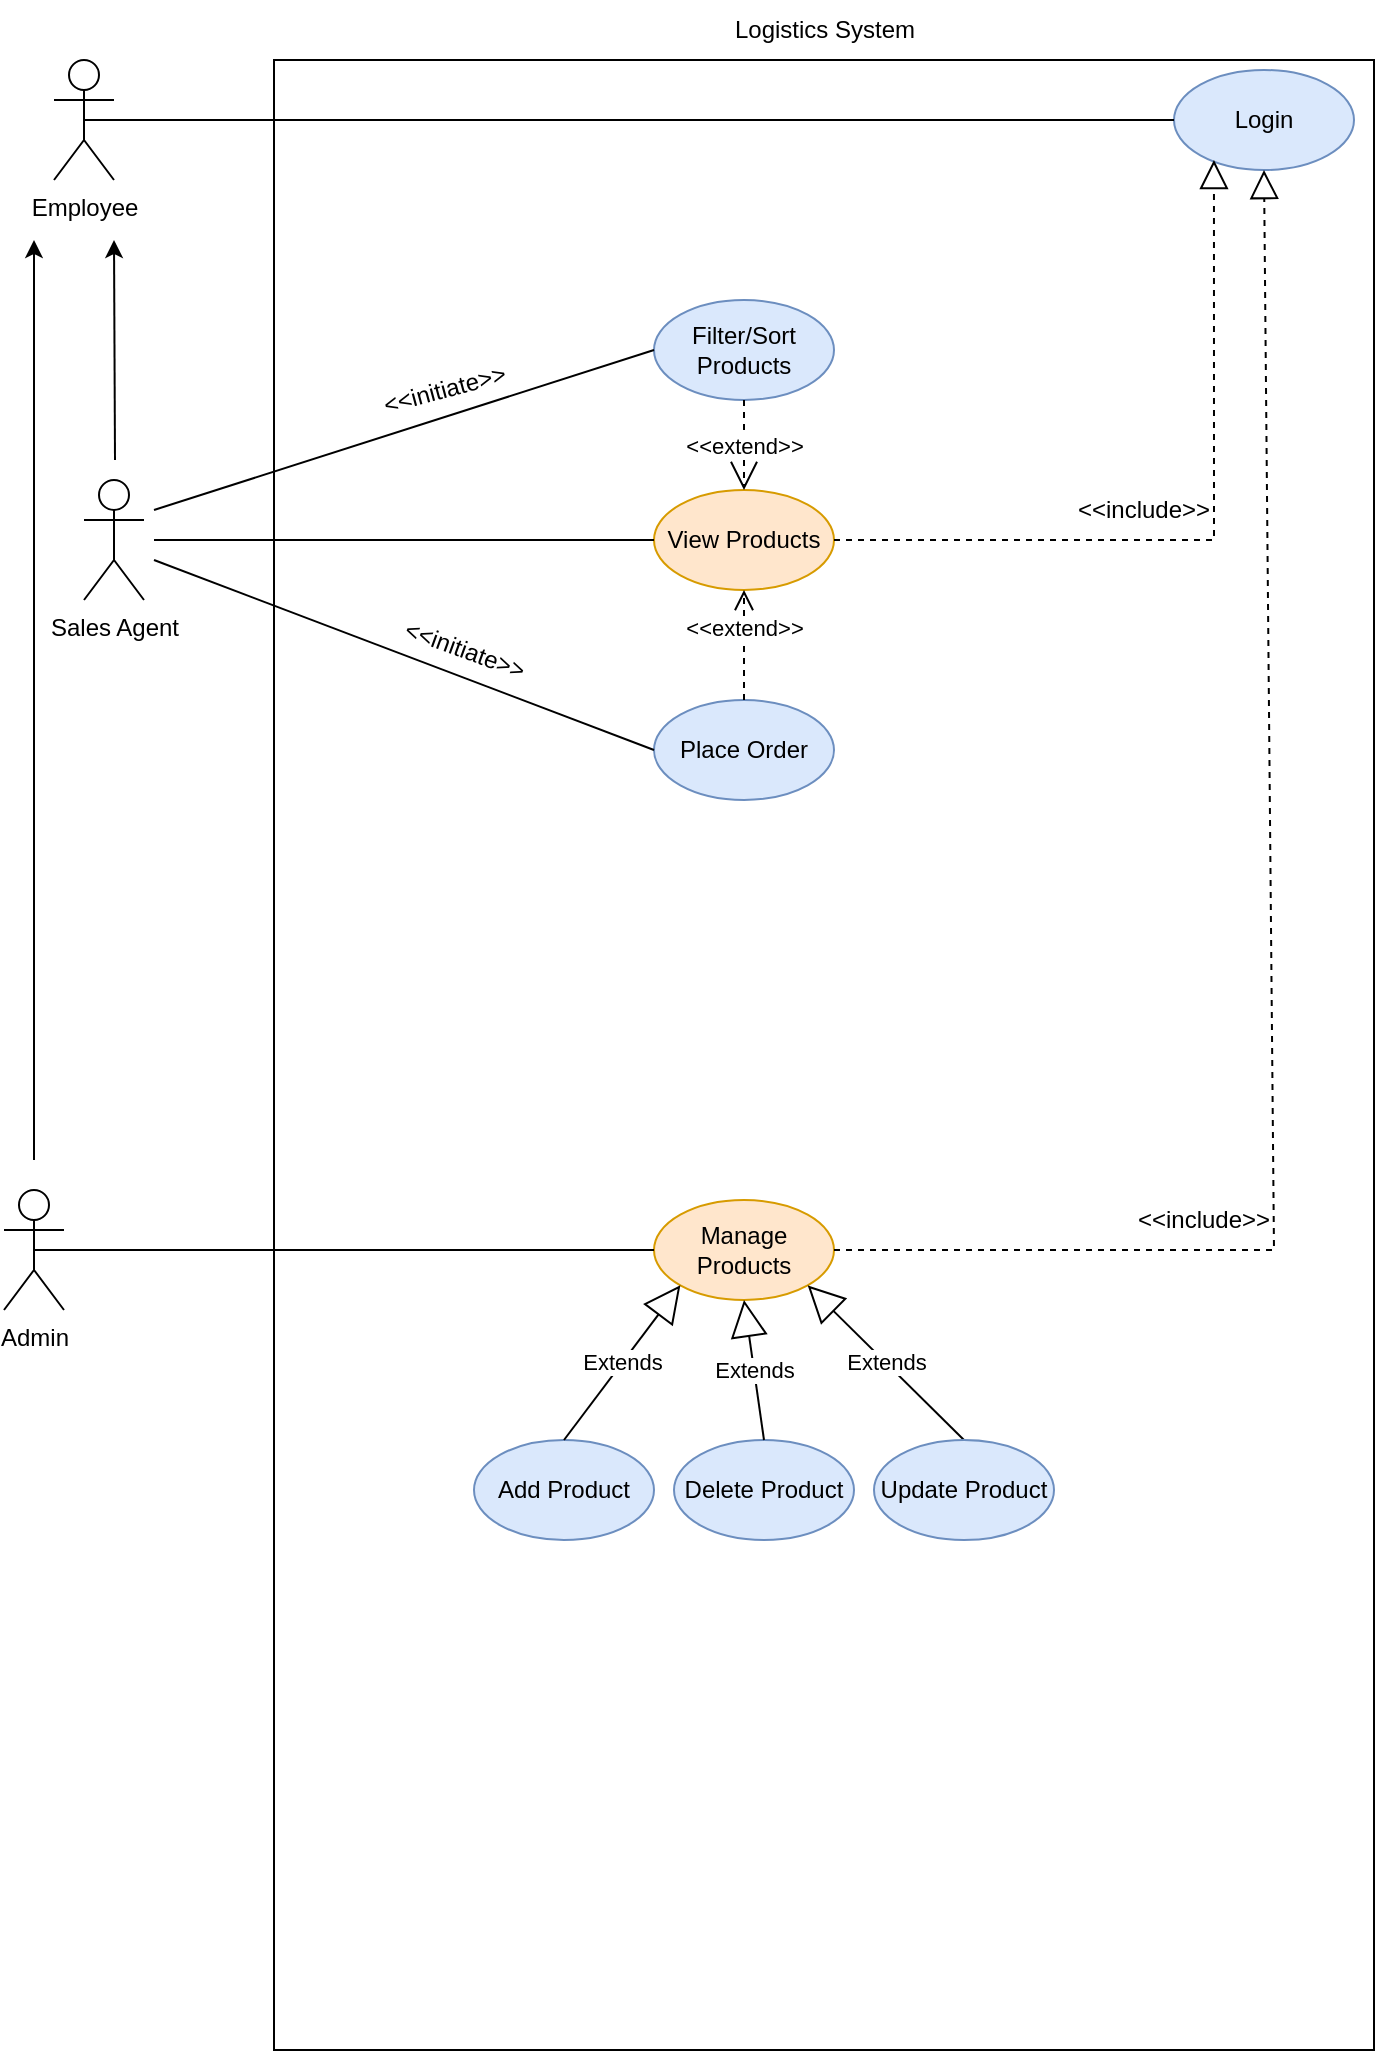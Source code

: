 <mxfile version="24.0.7" type="device">
  <diagram name="Page-1" id="PL5kagcS-QbFByonB-EG">
    <mxGraphModel dx="989" dy="558" grid="1" gridSize="10" guides="1" tooltips="1" connect="1" arrows="1" fold="1" page="1" pageScale="1" pageWidth="850" pageHeight="1100" math="0" shadow="0">
      <root>
        <mxCell id="0" />
        <mxCell id="1" parent="0" />
        <mxCell id="EeDvjPlZpaN--JR_k7qJ-1" value="Employee" style="shape=umlActor;verticalLabelPosition=bottom;verticalAlign=top;html=1;outlineConnect=0;" vertex="1" parent="1">
          <mxGeometry x="90" y="40" width="30" height="60" as="geometry" />
        </mxCell>
        <mxCell id="EeDvjPlZpaN--JR_k7qJ-2" value="" style="endArrow=classic;html=1;rounded=0;" edge="1" parent="1">
          <mxGeometry width="50" height="50" relative="1" as="geometry">
            <mxPoint x="120.5" y="240" as="sourcePoint" />
            <mxPoint x="120" y="130" as="targetPoint" />
          </mxGeometry>
        </mxCell>
        <mxCell id="EeDvjPlZpaN--JR_k7qJ-4" value="Sales Agent" style="shape=umlActor;verticalLabelPosition=bottom;verticalAlign=top;html=1;outlineConnect=0;" vertex="1" parent="1">
          <mxGeometry x="105" y="250" width="30" height="60" as="geometry" />
        </mxCell>
        <mxCell id="EeDvjPlZpaN--JR_k7qJ-7" value="" style="endArrow=classic;html=1;rounded=0;" edge="1" parent="1">
          <mxGeometry width="50" height="50" relative="1" as="geometry">
            <mxPoint x="80" y="590" as="sourcePoint" />
            <mxPoint x="80" y="130" as="targetPoint" />
          </mxGeometry>
        </mxCell>
        <mxCell id="EeDvjPlZpaN--JR_k7qJ-8" value="Admin" style="shape=umlActor;verticalLabelPosition=bottom;verticalAlign=top;html=1;outlineConnect=0;" vertex="1" parent="1">
          <mxGeometry x="65" y="605" width="30" height="60" as="geometry" />
        </mxCell>
        <mxCell id="EeDvjPlZpaN--JR_k7qJ-10" value="" style="rounded=0;whiteSpace=wrap;html=1;" vertex="1" parent="1">
          <mxGeometry x="200" y="40" width="550" height="995" as="geometry" />
        </mxCell>
        <mxCell id="EeDvjPlZpaN--JR_k7qJ-11" value="Logistics System" style="text;html=1;align=center;verticalAlign=middle;whiteSpace=wrap;rounded=0;" vertex="1" parent="1">
          <mxGeometry x="422.5" y="10" width="105" height="30" as="geometry" />
        </mxCell>
        <mxCell id="EeDvjPlZpaN--JR_k7qJ-15" value="Login" style="ellipse;whiteSpace=wrap;html=1;fillColor=#dae8fc;strokeColor=#6c8ebf;" vertex="1" parent="1">
          <mxGeometry x="650" y="45" width="90" height="50" as="geometry" />
        </mxCell>
        <mxCell id="EeDvjPlZpaN--JR_k7qJ-17" value="" style="endArrow=none;html=1;rounded=0;exitX=0.5;exitY=0.5;exitDx=0;exitDy=0;exitPerimeter=0;entryX=0;entryY=0.5;entryDx=0;entryDy=0;" edge="1" parent="1" source="EeDvjPlZpaN--JR_k7qJ-1" target="EeDvjPlZpaN--JR_k7qJ-15">
          <mxGeometry width="50" height="50" relative="1" as="geometry">
            <mxPoint x="440" y="200" as="sourcePoint" />
            <mxPoint x="490" y="150" as="targetPoint" />
          </mxGeometry>
        </mxCell>
        <mxCell id="EeDvjPlZpaN--JR_k7qJ-19" value="Manage Products" style="ellipse;whiteSpace=wrap;html=1;fillColor=#ffe6cc;strokeColor=#d79b00;" vertex="1" parent="1">
          <mxGeometry x="390" y="610" width="90" height="50" as="geometry" />
        </mxCell>
        <mxCell id="EeDvjPlZpaN--JR_k7qJ-20" value="" style="endArrow=none;html=1;rounded=0;entryX=0.5;entryY=0.5;entryDx=0;entryDy=0;entryPerimeter=0;exitX=0;exitY=0.5;exitDx=0;exitDy=0;" edge="1" parent="1" source="EeDvjPlZpaN--JR_k7qJ-19" target="EeDvjPlZpaN--JR_k7qJ-8">
          <mxGeometry width="50" height="50" relative="1" as="geometry">
            <mxPoint x="440" y="610" as="sourcePoint" />
            <mxPoint x="490" y="560" as="targetPoint" />
          </mxGeometry>
        </mxCell>
        <mxCell id="EeDvjPlZpaN--JR_k7qJ-21" value="" style="endArrow=block;dashed=1;endFill=0;endSize=12;html=1;rounded=0;exitX=1;exitY=0.5;exitDx=0;exitDy=0;entryX=0.5;entryY=1;entryDx=0;entryDy=0;" edge="1" parent="1" source="EeDvjPlZpaN--JR_k7qJ-19" target="EeDvjPlZpaN--JR_k7qJ-15">
          <mxGeometry width="160" relative="1" as="geometry">
            <mxPoint x="390" y="640" as="sourcePoint" />
            <mxPoint x="550" y="640" as="targetPoint" />
            <Array as="points">
              <mxPoint x="700" y="635" />
            </Array>
          </mxGeometry>
        </mxCell>
        <mxCell id="EeDvjPlZpaN--JR_k7qJ-22" value="&amp;lt;&amp;lt;include&amp;gt;&amp;gt;" style="text;html=1;align=center;verticalAlign=middle;whiteSpace=wrap;rounded=0;" vertex="1" parent="1">
          <mxGeometry x="630" y="605" width="70" height="30" as="geometry" />
        </mxCell>
        <mxCell id="EeDvjPlZpaN--JR_k7qJ-24" value="Add Product" style="ellipse;whiteSpace=wrap;html=1;fillColor=#dae8fc;strokeColor=#6c8ebf;" vertex="1" parent="1">
          <mxGeometry x="300" y="730" width="90" height="50" as="geometry" />
        </mxCell>
        <mxCell id="EeDvjPlZpaN--JR_k7qJ-25" value="Extends" style="endArrow=block;endSize=16;endFill=0;html=1;rounded=0;exitX=0.5;exitY=0;exitDx=0;exitDy=0;entryX=0;entryY=1;entryDx=0;entryDy=0;" edge="1" parent="1" source="EeDvjPlZpaN--JR_k7qJ-24" target="EeDvjPlZpaN--JR_k7qJ-19">
          <mxGeometry width="160" relative="1" as="geometry">
            <mxPoint x="270" y="770" as="sourcePoint" />
            <mxPoint x="430" y="770" as="targetPoint" />
          </mxGeometry>
        </mxCell>
        <mxCell id="EeDvjPlZpaN--JR_k7qJ-27" value="Delete Product" style="ellipse;whiteSpace=wrap;html=1;fillColor=#dae8fc;strokeColor=#6c8ebf;" vertex="1" parent="1">
          <mxGeometry x="400" y="730" width="90" height="50" as="geometry" />
        </mxCell>
        <mxCell id="EeDvjPlZpaN--JR_k7qJ-28" value="Extends" style="endArrow=block;endSize=16;endFill=0;html=1;rounded=0;exitX=0.5;exitY=0;exitDx=0;exitDy=0;entryX=0.5;entryY=1;entryDx=0;entryDy=0;" edge="1" parent="1" source="EeDvjPlZpaN--JR_k7qJ-27" target="EeDvjPlZpaN--JR_k7qJ-19">
          <mxGeometry width="160" relative="1" as="geometry">
            <mxPoint x="380" y="770" as="sourcePoint" />
            <mxPoint x="513" y="653" as="targetPoint" />
          </mxGeometry>
        </mxCell>
        <mxCell id="EeDvjPlZpaN--JR_k7qJ-29" value="Extends" style="endArrow=block;endSize=16;endFill=0;html=1;rounded=0;exitX=0.5;exitY=0;exitDx=0;exitDy=0;entryX=1;entryY=1;entryDx=0;entryDy=0;" edge="1" parent="1" source="EeDvjPlZpaN--JR_k7qJ-30" target="EeDvjPlZpaN--JR_k7qJ-19">
          <mxGeometry width="160" relative="1" as="geometry">
            <mxPoint x="480" y="720" as="sourcePoint" />
            <mxPoint x="470" y="650" as="targetPoint" />
          </mxGeometry>
        </mxCell>
        <mxCell id="EeDvjPlZpaN--JR_k7qJ-30" value="Update Product" style="ellipse;whiteSpace=wrap;html=1;fillColor=#dae8fc;strokeColor=#6c8ebf;" vertex="1" parent="1">
          <mxGeometry x="500" y="730" width="90" height="50" as="geometry" />
        </mxCell>
        <mxCell id="EeDvjPlZpaN--JR_k7qJ-33" value="Place Order" style="ellipse;whiteSpace=wrap;html=1;fillColor=#dae8fc;strokeColor=#6c8ebf;" vertex="1" parent="1">
          <mxGeometry x="390" y="360" width="90" height="50" as="geometry" />
        </mxCell>
        <mxCell id="EeDvjPlZpaN--JR_k7qJ-34" value="View Products" style="ellipse;whiteSpace=wrap;html=1;fillColor=#ffe6cc;strokeColor=#d79b00;" vertex="1" parent="1">
          <mxGeometry x="390" y="255" width="90" height="50" as="geometry" />
        </mxCell>
        <mxCell id="EeDvjPlZpaN--JR_k7qJ-37" value="&amp;lt;&amp;lt;extend&amp;gt;&amp;gt;" style="html=1;verticalAlign=bottom;endArrow=open;dashed=1;endSize=8;curved=0;rounded=0;exitX=0.5;exitY=0;exitDx=0;exitDy=0;entryX=0.5;entryY=1;entryDx=0;entryDy=0;" edge="1" parent="1" source="EeDvjPlZpaN--JR_k7qJ-33" target="EeDvjPlZpaN--JR_k7qJ-34">
          <mxGeometry relative="1" as="geometry">
            <mxPoint x="660" y="400" as="sourcePoint" />
            <mxPoint x="580" y="400" as="targetPoint" />
          </mxGeometry>
        </mxCell>
        <mxCell id="EeDvjPlZpaN--JR_k7qJ-40" value="" style="endArrow=none;html=1;rounded=0;entryX=0;entryY=0.5;entryDx=0;entryDy=0;" edge="1" parent="1" target="EeDvjPlZpaN--JR_k7qJ-33">
          <mxGeometry width="50" height="50" relative="1" as="geometry">
            <mxPoint x="140" y="290" as="sourcePoint" />
            <mxPoint x="360" y="270" as="targetPoint" />
          </mxGeometry>
        </mxCell>
        <mxCell id="EeDvjPlZpaN--JR_k7qJ-41" value="&amp;lt;&amp;lt;initiate&amp;gt;&amp;gt;" style="text;html=1;align=center;verticalAlign=middle;resizable=0;points=[];autosize=1;strokeColor=none;fillColor=none;rotation=20;" vertex="1" parent="1">
          <mxGeometry x="250" y="320" width="90" height="30" as="geometry" />
        </mxCell>
        <mxCell id="EeDvjPlZpaN--JR_k7qJ-42" value="" style="endArrow=none;html=1;rounded=0;entryX=0;entryY=0.5;entryDx=0;entryDy=0;" edge="1" parent="1" target="EeDvjPlZpaN--JR_k7qJ-34">
          <mxGeometry width="50" height="50" relative="1" as="geometry">
            <mxPoint x="140" y="280" as="sourcePoint" />
            <mxPoint x="360" y="270" as="targetPoint" />
          </mxGeometry>
        </mxCell>
        <mxCell id="EeDvjPlZpaN--JR_k7qJ-44" value="&amp;lt;&amp;lt;include&amp;gt;&amp;gt;" style="text;html=1;align=center;verticalAlign=middle;whiteSpace=wrap;rounded=0;" vertex="1" parent="1">
          <mxGeometry x="600" y="250" width="70" height="30" as="geometry" />
        </mxCell>
        <mxCell id="EeDvjPlZpaN--JR_k7qJ-46" value="" style="endArrow=block;dashed=1;endFill=0;endSize=12;html=1;rounded=0;exitX=1;exitY=0.5;exitDx=0;exitDy=0;entryX=0.222;entryY=0.9;entryDx=0;entryDy=0;entryPerimeter=0;" edge="1" parent="1" source="EeDvjPlZpaN--JR_k7qJ-34" target="EeDvjPlZpaN--JR_k7qJ-15">
          <mxGeometry width="160" relative="1" as="geometry">
            <mxPoint x="480" y="330" as="sourcePoint" />
            <mxPoint x="695" y="-210" as="targetPoint" />
            <Array as="points">
              <mxPoint x="670" y="280" />
            </Array>
          </mxGeometry>
        </mxCell>
        <mxCell id="EeDvjPlZpaN--JR_k7qJ-47" value="Filter/Sort Products" style="ellipse;whiteSpace=wrap;html=1;fillColor=#dae8fc;strokeColor=#6c8ebf;" vertex="1" parent="1">
          <mxGeometry x="390" y="160" width="90" height="50" as="geometry" />
        </mxCell>
        <mxCell id="EeDvjPlZpaN--JR_k7qJ-48" value="&amp;lt;&amp;lt;extend&amp;gt;&amp;gt;" style="endArrow=open;endSize=12;dashed=1;html=1;rounded=0;exitX=0.5;exitY=1;exitDx=0;exitDy=0;entryX=0.5;entryY=0;entryDx=0;entryDy=0;" edge="1" parent="1" source="EeDvjPlZpaN--JR_k7qJ-47" target="EeDvjPlZpaN--JR_k7qJ-34">
          <mxGeometry width="160" relative="1" as="geometry">
            <mxPoint x="410" y="320" as="sourcePoint" />
            <mxPoint x="570" y="320" as="targetPoint" />
          </mxGeometry>
        </mxCell>
        <mxCell id="EeDvjPlZpaN--JR_k7qJ-49" value="" style="endArrow=none;html=1;rounded=0;entryX=0;entryY=0.5;entryDx=0;entryDy=0;" edge="1" parent="1" target="EeDvjPlZpaN--JR_k7qJ-47">
          <mxGeometry width="50" height="50" relative="1" as="geometry">
            <mxPoint x="140" y="265" as="sourcePoint" />
            <mxPoint x="390" y="360" as="targetPoint" />
          </mxGeometry>
        </mxCell>
        <mxCell id="EeDvjPlZpaN--JR_k7qJ-50" value="&amp;lt;&amp;lt;initiate&amp;gt;&amp;gt;" style="text;html=1;align=center;verticalAlign=middle;resizable=0;points=[];autosize=1;strokeColor=none;fillColor=none;rotation=-15;" vertex="1" parent="1">
          <mxGeometry x="240" y="190" width="90" height="30" as="geometry" />
        </mxCell>
      </root>
    </mxGraphModel>
  </diagram>
</mxfile>
